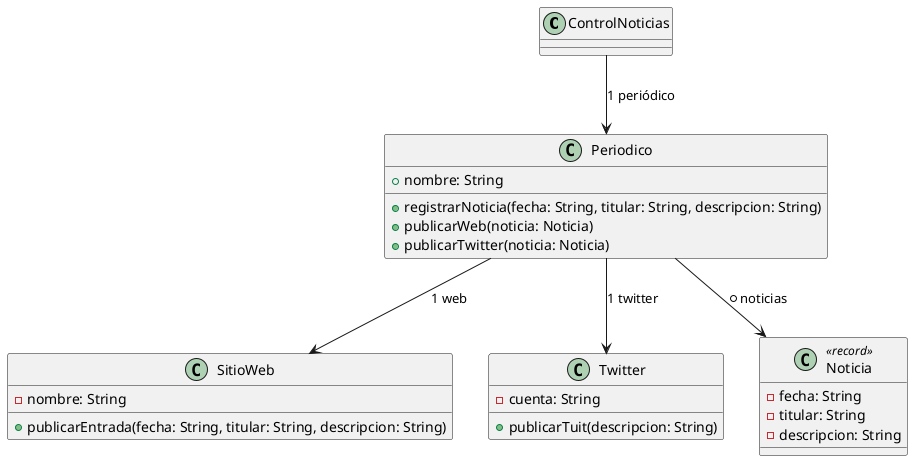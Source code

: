 @startuml
class ControlNoticias {
}

class Periodico {
    +nombre: String
    +registrarNoticia(fecha: String, titular: String, descripcion: String)
    +publicarWeb(noticia: Noticia)
    +publicarTwitter(noticia: Noticia)
}

class SitioWeb {
    -nombre: String
    +publicarEntrada(fecha: String, titular: String, descripcion: String)
}

class Twitter {
    -cuenta: String
    +publicarTuit(descripcion: String)
}

class Noticia <<record>> {
    -fecha: String
    -titular: String
    -descripcion: String
}

ControlNoticias --> Periodico : 1 periódico
Periodico --> SitioWeb : 1 web
Periodico --> Noticia : * noticias
Periodico --> Twitter : 1 twitter

@enduml
